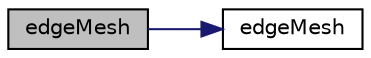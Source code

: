 digraph "edgeMesh"
{
  bgcolor="transparent";
  edge [fontname="Helvetica",fontsize="10",labelfontname="Helvetica",labelfontsize="10"];
  node [fontname="Helvetica",fontsize="10",shape=record];
  rankdir="LR";
  Node1 [label="edgeMesh",height=0.2,width=0.4,color="black", fillcolor="grey75", style="filled", fontcolor="black"];
  Node1 -> Node2 [color="midnightblue",fontsize="10",style="solid",fontname="Helvetica"];
  Node2 [label="edgeMesh",height=0.2,width=0.4,color="black",URL="$a00626.html#a518ee690177f4d77ce882cfd362b58b7",tooltip="Construct null. "];
}
